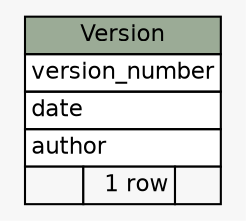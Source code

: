 // dot 2.38.0 on Windows 10 10.0
// SchemaSpy rev 590
digraph "Version" {
  graph [
    rankdir="RL"
    bgcolor="#f7f7f7"
    nodesep="0.18"
    ranksep="0.46"
    fontname="Helvetica"
    fontsize="11"
  ];
  node [
    fontname="Helvetica"
    fontsize="11"
    shape="plaintext"
  ];
  edge [
    arrowsize="0.8"
  ];
  "Version" [
    label=<
    <TABLE BORDER="0" CELLBORDER="1" CELLSPACING="0" BGCOLOR="#ffffff">
      <TR><TD COLSPAN="3" BGCOLOR="#9bab96" ALIGN="CENTER">Version</TD></TR>
      <TR><TD PORT="version_number" COLSPAN="3" ALIGN="LEFT">version_number</TD></TR>
      <TR><TD PORT="date" COLSPAN="3" ALIGN="LEFT">date</TD></TR>
      <TR><TD PORT="author" COLSPAN="3" ALIGN="LEFT">author</TD></TR>
      <TR><TD ALIGN="LEFT" BGCOLOR="#f7f7f7">  </TD><TD ALIGN="RIGHT" BGCOLOR="#f7f7f7">1 row</TD><TD ALIGN="RIGHT" BGCOLOR="#f7f7f7">  </TD></TR>
    </TABLE>>
    URL="tables/Version.html"
    tooltip="Version"
  ];
}
